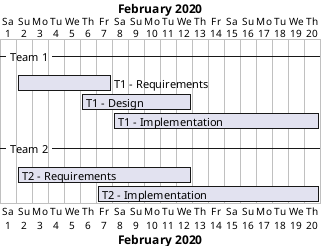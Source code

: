@startgantt Starts

Project starts 2020-02-01

-- Team 1 --
[T1 - Requirements] lasts 6 days
[T1 - Design] lasts 7 days
[T1 - Implementation] lasts 13 days

[T1 - Requirements] starts 2020-02-02
[T1 - Design] starts 2020-02-06
[T1 - Implementation] starts 2020-02-08


-- Team 2 --
[T2 - Requirements] lasts 1 week and 4 days
[T2 - Implementation] lasts 2 weeks

[T2 - Requirements] starts 2020-02-02
[T2 - Implementation] starts 2020-02-07

@endgantt